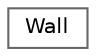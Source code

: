 digraph "Graphical Class Hierarchy"
{
 // LATEX_PDF_SIZE
  bgcolor="transparent";
  edge [fontname=Helvetica,fontsize=10,labelfontname=Helvetica,labelfontsize=10];
  node [fontname=Helvetica,fontsize=10,shape=box,height=0.2,width=0.4];
  rankdir="LR";
  Node0 [id="Node000000",label="Wall",height=0.2,width=0.4,color="grey40", fillcolor="white", style="filled",URL="$class_wall.html",tooltip="Represents a wall object in the game."];
}
